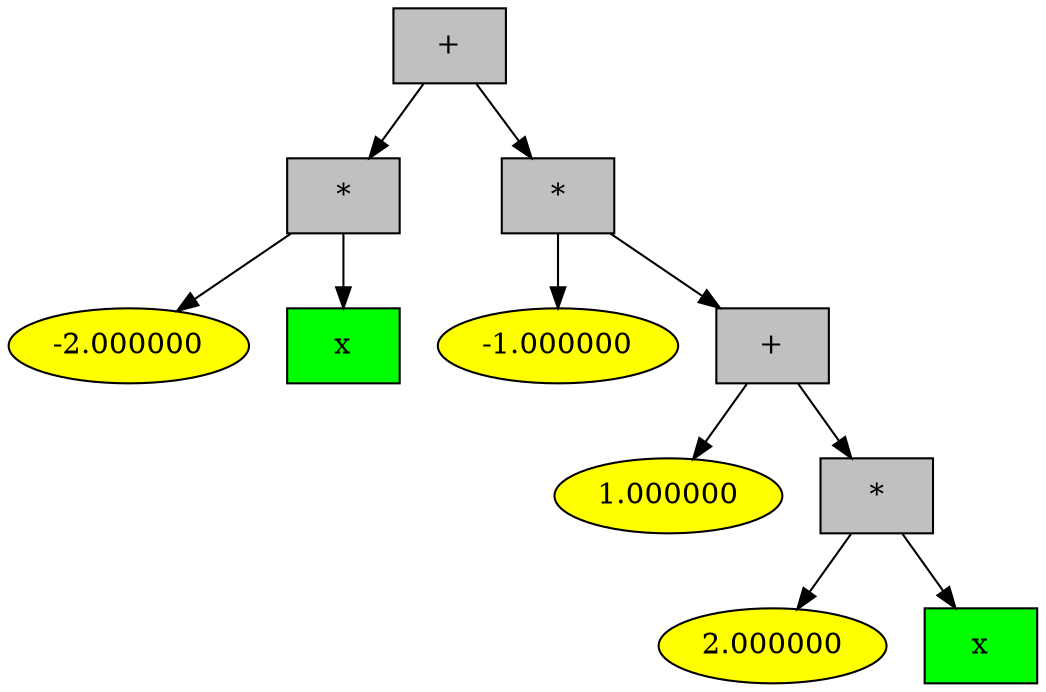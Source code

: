 digraph G {
72 [style = filled, label="+", shape = box, fillcolor="grey"];
72->81;
81 [style = filled, label="*", shape = box, fillcolor="grey"];
81->82;
82 [style = filled, label="-2.000000", fillcolor="yellow"];
81->187;
187 [style = filled, label="x", shape = box, fillcolor="green"];
72->93;
93 [style = filled, label="*", shape = box, fillcolor="grey"];
93->94;
94 [style = filled, label="-1.000000", fillcolor="yellow"];
93->95;
95 [style = filled, label="+", shape = box, fillcolor="grey"];
95->96;
96 [style = filled, label="1.000000", fillcolor="yellow"];
95->97;
97 [style = filled, label="*", shape = box, fillcolor="grey"];
97->98;
98 [style = filled, label="2.000000", fillcolor="yellow"];
97->191;
191 [style = filled, label="x", shape = box, fillcolor="green"];

}
